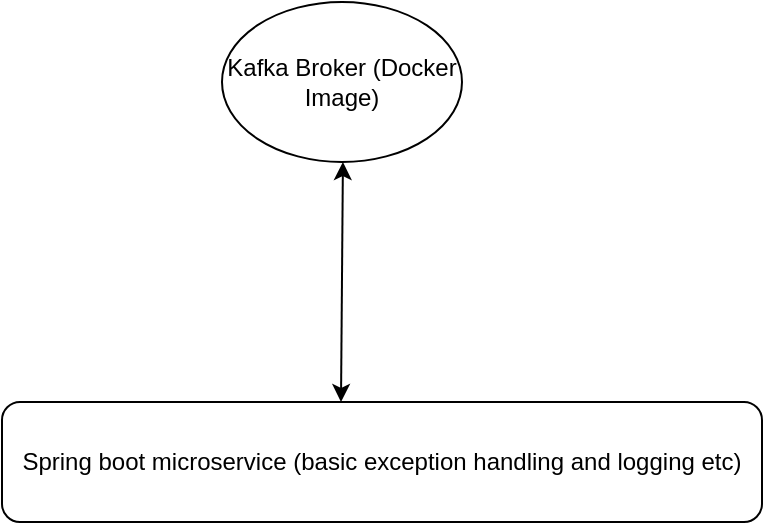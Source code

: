 <mxfile version="22.0.8" type="github">
  <diagram name="Page-1" id="zG5zKizvqUGSGyj7EHf8">
    <mxGraphModel dx="1050" dy="558" grid="1" gridSize="10" guides="1" tooltips="1" connect="1" arrows="1" fold="1" page="1" pageScale="1" pageWidth="850" pageHeight="1100" math="0" shadow="0">
      <root>
        <mxCell id="0" />
        <mxCell id="1" parent="0" />
        <mxCell id="G7nmGpfLF5mpm_TBCSaa-1" value="Kafka Broker (Docker Image)" style="ellipse;whiteSpace=wrap;html=1;" vertex="1" parent="1">
          <mxGeometry x="320" y="100" width="120" height="80" as="geometry" />
        </mxCell>
        <mxCell id="G7nmGpfLF5mpm_TBCSaa-2" value="Spring boot microservice (basic exception handling and logging etc)" style="rounded=1;whiteSpace=wrap;html=1;" vertex="1" parent="1">
          <mxGeometry x="210" y="300" width="380" height="60" as="geometry" />
        </mxCell>
        <mxCell id="G7nmGpfLF5mpm_TBCSaa-3" value="" style="endArrow=classic;startArrow=classic;html=1;rounded=0;exitX=0.466;exitY=0.033;exitDx=0;exitDy=0;exitPerimeter=0;entryX=0.567;entryY=1.025;entryDx=0;entryDy=0;entryPerimeter=0;" edge="1" parent="1">
          <mxGeometry width="50" height="50" relative="1" as="geometry">
            <mxPoint x="379.5" y="300" as="sourcePoint" />
            <mxPoint x="380.46" y="180.02" as="targetPoint" />
          </mxGeometry>
        </mxCell>
      </root>
    </mxGraphModel>
  </diagram>
</mxfile>
